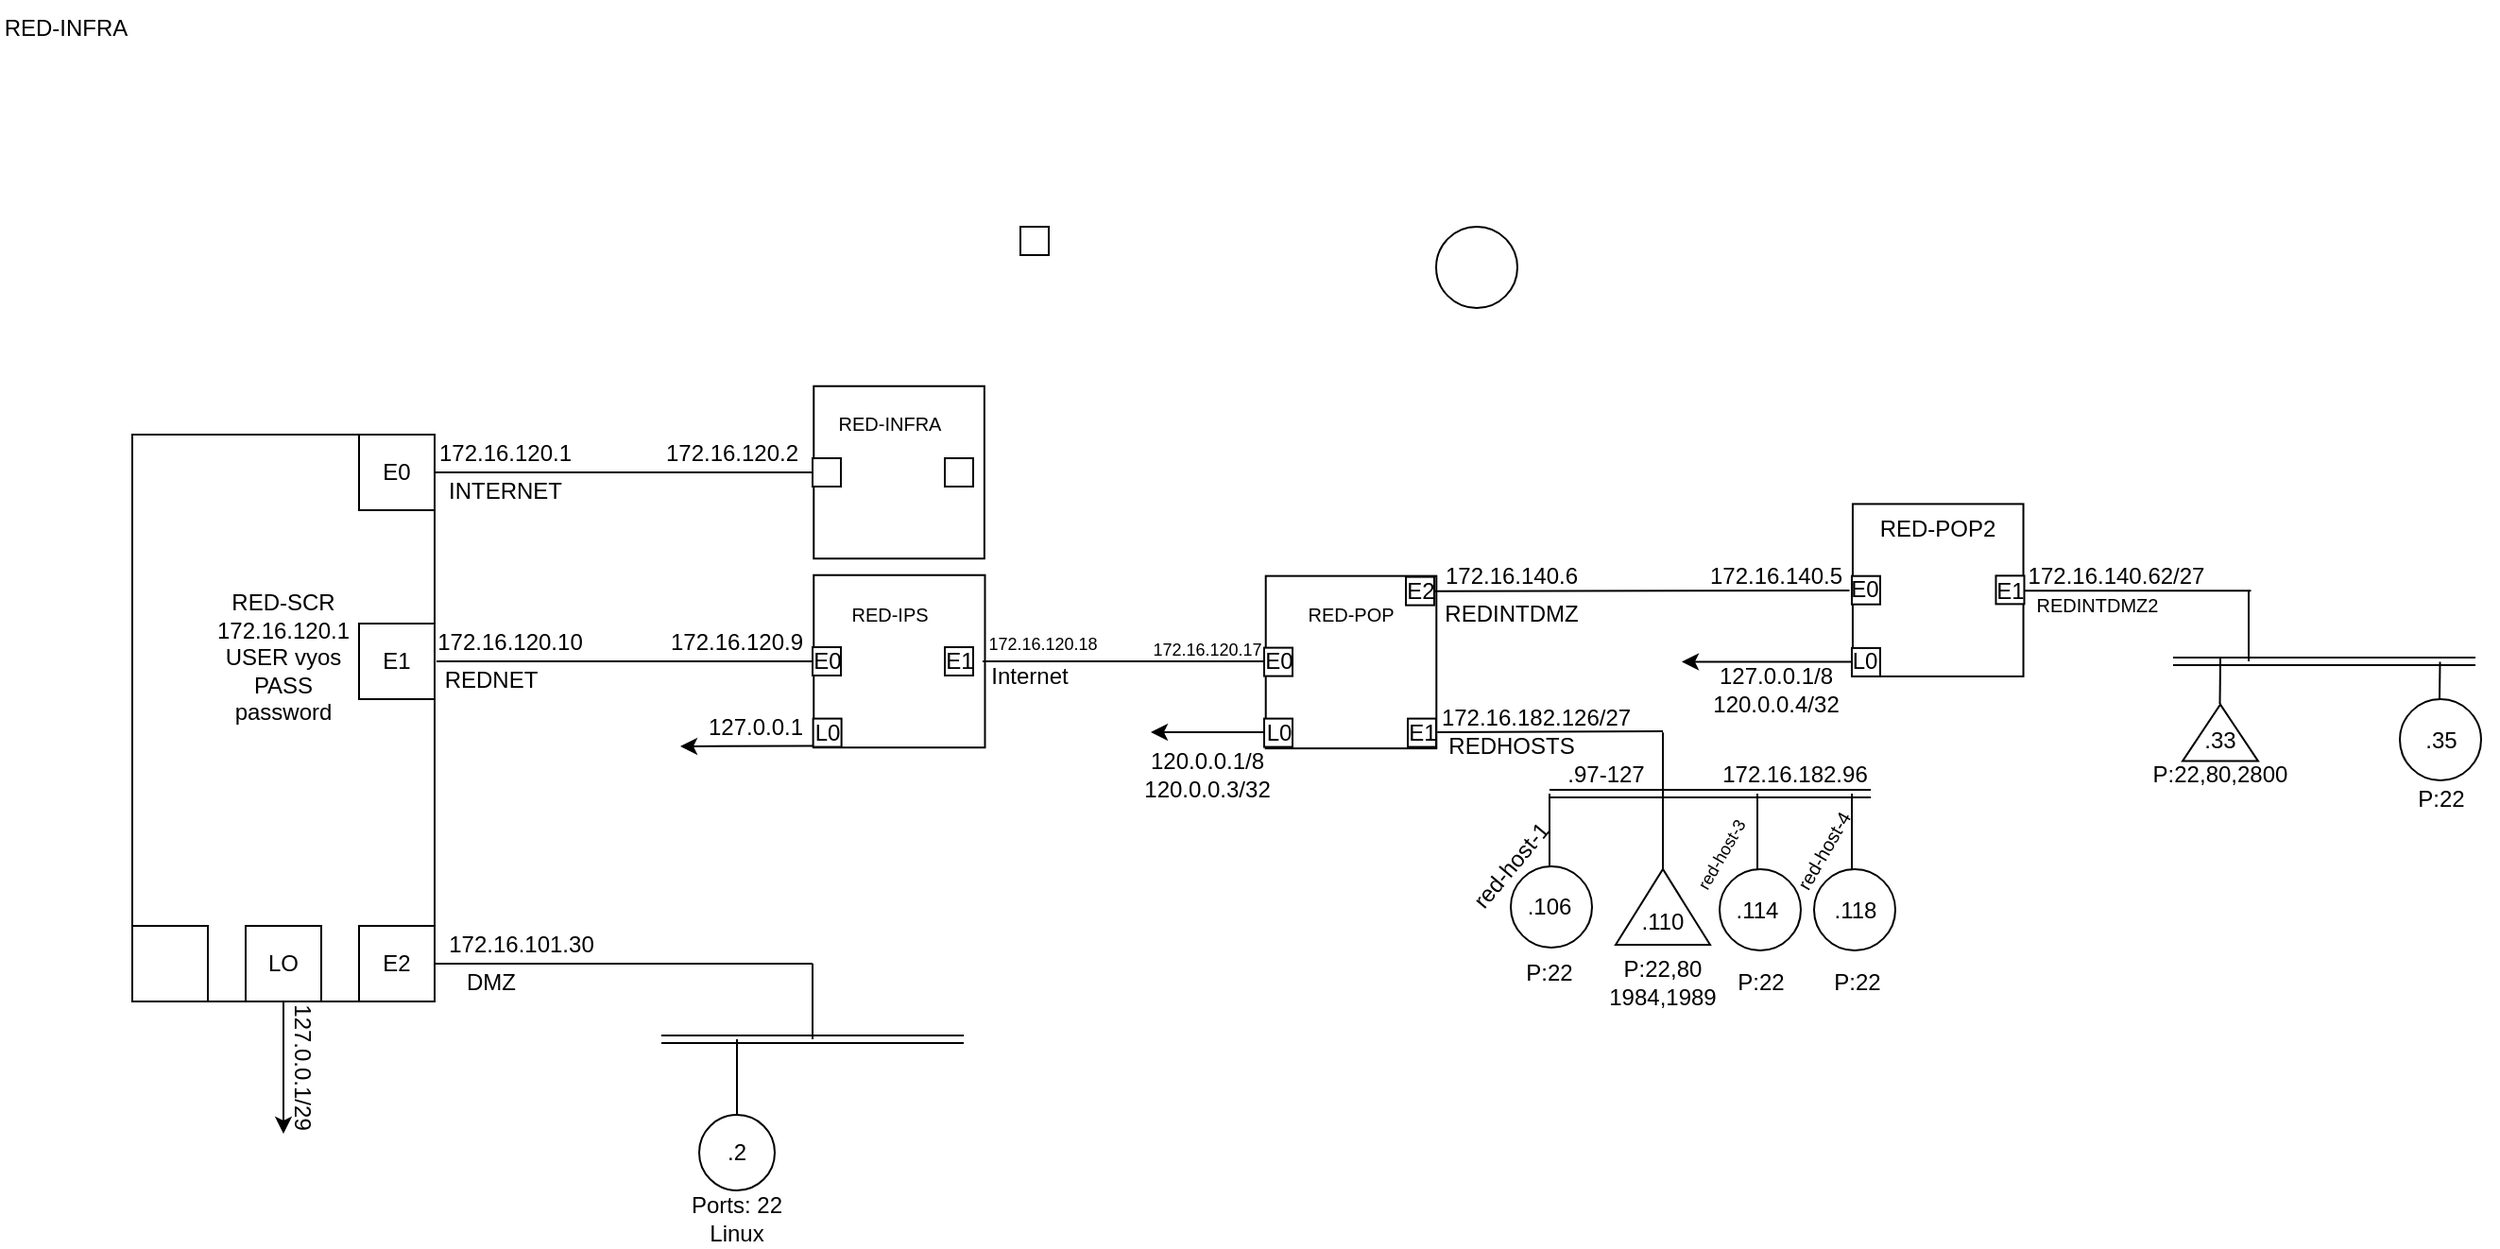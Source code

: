 <mxfile version="28.1.0">
  <diagram name="Page-1" id="lNdu_sH9OAb6CweIbx1Z">
    <mxGraphModel dx="2037" dy="2190" grid="1" gridSize="10" guides="1" tooltips="1" connect="1" arrows="1" fold="1" page="1" pageScale="1" pageWidth="850" pageHeight="1100" math="0" shadow="0">
      <root>
        <mxCell id="0" />
        <mxCell id="1" parent="0" />
        <mxCell id="_46d_c3dGUkE7WiwYYym-16" value="" style="rounded=0;whiteSpace=wrap;html=1;rotation=90;" parent="1" vertex="1">
          <mxGeometry x="90" y="230" width="300" height="160" as="geometry" />
        </mxCell>
        <mxCell id="_46d_c3dGUkE7WiwYYym-18" value="RED-SCR&lt;div&gt;172.16.120.1&lt;/div&gt;&lt;div&gt;USER vyos&lt;/div&gt;&lt;div&gt;PASS password&lt;/div&gt;&lt;div&gt;&lt;br&gt;&lt;/div&gt;" style="text;html=1;align=center;verticalAlign=middle;whiteSpace=wrap;rounded=0;" parent="1" vertex="1">
          <mxGeometry x="210" y="270" width="60" height="30" as="geometry" />
        </mxCell>
        <mxCell id="_46d_c3dGUkE7WiwYYym-19" value="" style="whiteSpace=wrap;html=1;aspect=fixed;" parent="1" vertex="1">
          <mxGeometry x="280" y="260" width="40" height="40" as="geometry" />
        </mxCell>
        <mxCell id="_46d_c3dGUkE7WiwYYym-20" value="" style="whiteSpace=wrap;html=1;aspect=fixed;" parent="1" vertex="1">
          <mxGeometry x="280" y="160" width="40" height="40" as="geometry" />
        </mxCell>
        <mxCell id="_46d_c3dGUkE7WiwYYym-21" value="E2" style="whiteSpace=wrap;html=1;aspect=fixed;" parent="1" vertex="1">
          <mxGeometry x="280" y="420" width="40" height="40" as="geometry" />
        </mxCell>
        <mxCell id="_46d_c3dGUkE7WiwYYym-22" value="" style="whiteSpace=wrap;html=1;aspect=fixed;" parent="1" vertex="1">
          <mxGeometry x="160" y="420" width="40" height="40" as="geometry" />
        </mxCell>
        <mxCell id="_46d_c3dGUkE7WiwYYym-23" value="" style="whiteSpace=wrap;html=1;aspect=fixed;" parent="1" vertex="1">
          <mxGeometry x="220" y="420" width="40" height="40" as="geometry" />
        </mxCell>
        <mxCell id="_46d_c3dGUkE7WiwYYym-24" value="E0" style="text;html=1;align=center;verticalAlign=middle;whiteSpace=wrap;rounded=0;" parent="1" vertex="1">
          <mxGeometry x="270" y="165" width="60" height="30" as="geometry" />
        </mxCell>
        <mxCell id="_46d_c3dGUkE7WiwYYym-25" value="E1" style="text;html=1;align=center;verticalAlign=middle;whiteSpace=wrap;rounded=0;" parent="1" vertex="1">
          <mxGeometry x="270" y="265" width="60" height="30" as="geometry" />
        </mxCell>
        <mxCell id="_46d_c3dGUkE7WiwYYym-28" value="" style="endArrow=none;html=1;rounded=0;" parent="1" edge="1">
          <mxGeometry width="50" height="50" relative="1" as="geometry">
            <mxPoint x="320" y="440" as="sourcePoint" />
            <mxPoint x="520" y="440" as="targetPoint" />
          </mxGeometry>
        </mxCell>
        <mxCell id="_46d_c3dGUkE7WiwYYym-29" value="" style="endArrow=none;html=1;rounded=0;" parent="1" edge="1">
          <mxGeometry width="50" height="50" relative="1" as="geometry">
            <mxPoint x="520" y="480" as="sourcePoint" />
            <mxPoint x="520" y="440" as="targetPoint" />
          </mxGeometry>
        </mxCell>
        <mxCell id="_46d_c3dGUkE7WiwYYym-30" value="" style="shape=link;html=1;rounded=0;" parent="1" edge="1">
          <mxGeometry width="100" relative="1" as="geometry">
            <mxPoint x="440" y="480" as="sourcePoint" />
            <mxPoint x="600" y="480" as="targetPoint" />
          </mxGeometry>
        </mxCell>
        <mxCell id="_46d_c3dGUkE7WiwYYym-31" value="" style="endArrow=none;html=1;rounded=0;" parent="1" edge="1">
          <mxGeometry width="50" height="50" relative="1" as="geometry">
            <mxPoint x="320" y="180" as="sourcePoint" />
            <mxPoint x="520" y="180" as="targetPoint" />
          </mxGeometry>
        </mxCell>
        <mxCell id="_46d_c3dGUkE7WiwYYym-34" value="172.16.120.1" style="text;html=1;align=center;verticalAlign=middle;whiteSpace=wrap;rounded=0;" parent="1" vertex="1">
          <mxGeometry x="330" y="160" width="55" height="20" as="geometry" />
        </mxCell>
        <mxCell id="_46d_c3dGUkE7WiwYYym-35" value="INTERNET" style="text;html=1;align=center;verticalAlign=middle;whiteSpace=wrap;rounded=0;" parent="1" vertex="1">
          <mxGeometry x="330" y="180" width="55" height="20" as="geometry" />
        </mxCell>
        <mxCell id="_46d_c3dGUkE7WiwYYym-36" value="172.16.120.10" style="text;html=1;align=center;verticalAlign=middle;whiteSpace=wrap;rounded=0;" parent="1" vertex="1">
          <mxGeometry x="330" y="260" width="60" height="20" as="geometry" />
        </mxCell>
        <mxCell id="_46d_c3dGUkE7WiwYYym-37" value="REDNET" style="text;html=1;align=center;verticalAlign=middle;whiteSpace=wrap;rounded=0;" parent="1" vertex="1">
          <mxGeometry x="320" y="280" width="60" height="20" as="geometry" />
        </mxCell>
        <mxCell id="qMjwH2dMVCEwPad2tPBn-1" value="172.16.101.30" style="text;html=1;align=center;verticalAlign=middle;whiteSpace=wrap;rounded=0;" parent="1" vertex="1">
          <mxGeometry x="342" y="420" width="48" height="20" as="geometry" />
        </mxCell>
        <mxCell id="qMjwH2dMVCEwPad2tPBn-2" value="DMZ" style="text;html=1;align=center;verticalAlign=middle;whiteSpace=wrap;rounded=0;" parent="1" vertex="1">
          <mxGeometry x="326" y="440" width="48" height="20" as="geometry" />
        </mxCell>
        <mxCell id="qMjwH2dMVCEwPad2tPBn-3" value="LO" style="text;html=1;align=center;verticalAlign=middle;whiteSpace=wrap;rounded=0;" parent="1" vertex="1">
          <mxGeometry x="210" y="425" width="60" height="30" as="geometry" />
        </mxCell>
        <mxCell id="qMjwH2dMVCEwPad2tPBn-4" value="" style="endArrow=classic;html=1;rounded=0;exitX=0.5;exitY=1;exitDx=0;exitDy=0;" parent="1" source="_46d_c3dGUkE7WiwYYym-23" edge="1">
          <mxGeometry width="50" height="50" relative="1" as="geometry">
            <mxPoint x="190" y="580" as="sourcePoint" />
            <mxPoint x="240" y="530" as="targetPoint" />
          </mxGeometry>
        </mxCell>
        <mxCell id="qMjwH2dMVCEwPad2tPBn-5" value="127.0.0.1/29" style="text;html=1;align=center;verticalAlign=middle;whiteSpace=wrap;rounded=0;rotation=90;" parent="1" vertex="1">
          <mxGeometry x="220" y="480" width="60" height="30" as="geometry" />
        </mxCell>
        <mxCell id="qMjwH2dMVCEwPad2tPBn-7" value="" style="endArrow=none;html=1;rounded=0;" parent="1" edge="1">
          <mxGeometry width="50" height="50" relative="1" as="geometry">
            <mxPoint x="480" y="520" as="sourcePoint" />
            <mxPoint x="480" y="480" as="targetPoint" />
          </mxGeometry>
        </mxCell>
        <mxCell id="qMjwH2dMVCEwPad2tPBn-8" value="" style="ellipse;whiteSpace=wrap;html=1;aspect=fixed;" parent="1" vertex="1">
          <mxGeometry x="460" y="520" width="40" height="40" as="geometry" />
        </mxCell>
        <mxCell id="qMjwH2dMVCEwPad2tPBn-9" value=".2" style="text;html=1;align=center;verticalAlign=middle;whiteSpace=wrap;rounded=0;" parent="1" vertex="1">
          <mxGeometry x="450" y="525" width="60" height="30" as="geometry" />
        </mxCell>
        <mxCell id="qMjwH2dMVCEwPad2tPBn-10" value="Ports: 22&lt;div&gt;Linux&lt;/div&gt;" style="text;html=1;align=center;verticalAlign=middle;whiteSpace=wrap;rounded=0;" parent="1" vertex="1">
          <mxGeometry x="450" y="560" width="60" height="30" as="geometry" />
        </mxCell>
        <mxCell id="qMjwH2dMVCEwPad2tPBn-11" value="" style="rounded=0;whiteSpace=wrap;html=1;rotation=90;" parent="1" vertex="1">
          <mxGeometry x="520.16" y="134.84" width="91.25" height="90.3" as="geometry" />
        </mxCell>
        <mxCell id="qMjwH2dMVCEwPad2tPBn-12" value="RED-INFRA" style="text;html=1;align=center;verticalAlign=middle;whiteSpace=wrap;rounded=0;" parent="1" vertex="1">
          <mxGeometry x="90" y="-70" width="70" height="30" as="geometry" />
        </mxCell>
        <mxCell id="qMjwH2dMVCEwPad2tPBn-13" value="" style="rounded=0;whiteSpace=wrap;html=1;rotation=90;" parent="1" vertex="1">
          <mxGeometry x="520.31" y="234.68" width="91.25" height="90.62" as="geometry" />
        </mxCell>
        <mxCell id="qMjwH2dMVCEwPad2tPBn-14" value="&lt;font style=&quot;font-size: 10px;&quot;&gt;RED-INFRA&lt;/font&gt;" style="text;html=1;align=center;verticalAlign=middle;whiteSpace=wrap;rounded=0;" parent="1" vertex="1">
          <mxGeometry x="531.26" y="139.37" width="60" height="30" as="geometry" />
        </mxCell>
        <mxCell id="qMjwH2dMVCEwPad2tPBn-15" value="172.16.120.2" style="text;html=1;align=center;verticalAlign=middle;whiteSpace=wrap;rounded=0;" parent="1" vertex="1">
          <mxGeometry x="450" y="160" width="55" height="20" as="geometry" />
        </mxCell>
        <mxCell id="qMjwH2dMVCEwPad2tPBn-16" value="&lt;font style=&quot;font-size: 10px;&quot;&gt;RED-IPS&lt;/font&gt;" style="text;html=1;align=center;verticalAlign=middle;whiteSpace=wrap;rounded=0;" parent="1" vertex="1">
          <mxGeometry x="531.26" y="240" width="60" height="30" as="geometry" />
        </mxCell>
        <mxCell id="qMjwH2dMVCEwPad2tPBn-17" value="172.16.120.9" style="text;html=1;align=center;verticalAlign=middle;whiteSpace=wrap;rounded=0;" parent="1" vertex="1">
          <mxGeometry x="450" y="260" width="60" height="20" as="geometry" />
        </mxCell>
        <mxCell id="qMjwH2dMVCEwPad2tPBn-18" value="" style="whiteSpace=wrap;html=1;aspect=fixed;" parent="1" vertex="1">
          <mxGeometry x="520" y="172.5" width="15" height="15" as="geometry" />
        </mxCell>
        <mxCell id="qMjwH2dMVCEwPad2tPBn-19" value="" style="whiteSpace=wrap;html=1;aspect=fixed;" parent="1" vertex="1">
          <mxGeometry x="590" y="172.5" width="15" height="15" as="geometry" />
        </mxCell>
        <mxCell id="qMjwH2dMVCEwPad2tPBn-20" value="" style="whiteSpace=wrap;html=1;aspect=fixed;" parent="1" vertex="1">
          <mxGeometry x="590" y="272.49" width="15" height="15" as="geometry" />
        </mxCell>
        <mxCell id="qMjwH2dMVCEwPad2tPBn-21" value="" style="whiteSpace=wrap;html=1;aspect=fixed;" parent="1" vertex="1">
          <mxGeometry x="520" y="272.49" width="15" height="15" as="geometry" />
        </mxCell>
        <mxCell id="qMjwH2dMVCEwPad2tPBn-23" value="" style="endArrow=none;html=1;rounded=0;" parent="1" edge="1">
          <mxGeometry width="50" height="50" relative="1" as="geometry">
            <mxPoint x="610" y="280" as="sourcePoint" />
            <mxPoint x="760" y="280" as="targetPoint" />
          </mxGeometry>
        </mxCell>
        <mxCell id="qMjwH2dMVCEwPad2tPBn-24" value="Internet" style="text;html=1;align=center;verticalAlign=middle;whiteSpace=wrap;rounded=0;" parent="1" vertex="1">
          <mxGeometry x="605" y="272.8" width="60" height="30" as="geometry" />
        </mxCell>
        <mxCell id="qMjwH2dMVCEwPad2tPBn-25" value="&lt;font style=&quot;font-size: 9px;&quot;&gt;172.16.120.18&lt;/font&gt;" style="text;html=1;align=center;verticalAlign=middle;whiteSpace=wrap;rounded=0;" parent="1" vertex="1">
          <mxGeometry x="611.56" y="255" width="60" height="30" as="geometry" />
        </mxCell>
        <mxCell id="qMjwH2dMVCEwPad2tPBn-26" value="" style="whiteSpace=wrap;html=1;aspect=fixed;" parent="1" vertex="1">
          <mxGeometry x="520.31" y="310.3" width="15" height="15" as="geometry" />
        </mxCell>
        <mxCell id="qMjwH2dMVCEwPad2tPBn-27" value="E1" style="text;html=1;align=center;verticalAlign=middle;whiteSpace=wrap;rounded=0;" parent="1" vertex="1">
          <mxGeometry x="567.5" y="264.99" width="60" height="30" as="geometry" />
        </mxCell>
        <mxCell id="qMjwH2dMVCEwPad2tPBn-30" value="" style="endArrow=none;html=1;rounded=0;exitX=0.4;exitY=-0.006;exitDx=0;exitDy=0;exitPerimeter=0;" parent="1" source="_46d_c3dGUkE7WiwYYym-16" edge="1">
          <mxGeometry width="50" height="50" relative="1" as="geometry">
            <mxPoint x="321" y="280" as="sourcePoint" />
            <mxPoint x="520" y="279.991" as="targetPoint" />
          </mxGeometry>
        </mxCell>
        <mxCell id="qMjwH2dMVCEwPad2tPBn-31" value="L0" style="text;html=1;align=center;verticalAlign=middle;whiteSpace=wrap;rounded=0;" parent="1" vertex="1">
          <mxGeometry x="497.5" y="302.8" width="60" height="30" as="geometry" />
        </mxCell>
        <mxCell id="qMjwH2dMVCEwPad2tPBn-34" value="" style="endArrow=classic;html=1;rounded=0;" parent="1" edge="1">
          <mxGeometry width="50" height="50" relative="1" as="geometry">
            <mxPoint x="520" y="324.73" as="sourcePoint" />
            <mxPoint x="450" y="325" as="targetPoint" />
          </mxGeometry>
        </mxCell>
        <mxCell id="qMjwH2dMVCEwPad2tPBn-35" value="127.0.0.1" style="text;html=1;align=center;verticalAlign=middle;whiteSpace=wrap;rounded=0;" parent="1" vertex="1">
          <mxGeometry x="460.31" y="300" width="60" height="30" as="geometry" />
        </mxCell>
        <mxCell id="qMjwH2dMVCEwPad2tPBn-38" value="E0" style="text;html=1;align=center;verticalAlign=middle;whiteSpace=wrap;rounded=0;" parent="1" vertex="1">
          <mxGeometry x="497.5" y="265" width="60" height="30" as="geometry" />
        </mxCell>
        <mxCell id="qMjwH2dMVCEwPad2tPBn-39" value="" style="rounded=0;whiteSpace=wrap;html=1;rotation=90;" parent="1" vertex="1">
          <mxGeometry x="759.375" y="235.295" width="91.25" height="90.3" as="geometry" />
        </mxCell>
        <mxCell id="qMjwH2dMVCEwPad2tPBn-40" value="&lt;font style=&quot;font-size: 10px;&quot;&gt;RED-POP&lt;/font&gt;" style="text;html=1;align=center;verticalAlign=middle;whiteSpace=wrap;rounded=0;" parent="1" vertex="1">
          <mxGeometry x="775" y="240" width="60" height="30" as="geometry" />
        </mxCell>
        <mxCell id="qMjwH2dMVCEwPad2tPBn-41" value="" style="whiteSpace=wrap;html=1;aspect=fixed;" parent="1" vertex="1">
          <mxGeometry x="630" y="50" width="15" height="15" as="geometry" />
        </mxCell>
        <mxCell id="qMjwH2dMVCEwPad2tPBn-43" value="" style="whiteSpace=wrap;html=1;aspect=fixed;" parent="1" vertex="1">
          <mxGeometry x="759" y="272.8" width="15" height="15" as="geometry" />
        </mxCell>
        <mxCell id="qMjwH2dMVCEwPad2tPBn-44" value="" style="whiteSpace=wrap;html=1;aspect=fixed;" parent="1" vertex="1">
          <mxGeometry x="835" y="310.3" width="15" height="15" as="geometry" />
        </mxCell>
        <mxCell id="qMjwH2dMVCEwPad2tPBn-45" value="&lt;font style=&quot;font-size: 9px;&quot;&gt;172.16.120.17&lt;/font&gt;" style="text;html=1;align=center;verticalAlign=middle;whiteSpace=wrap;rounded=0;" parent="1" vertex="1">
          <mxGeometry x="699" y="257.8" width="60" height="30" as="geometry" />
        </mxCell>
        <mxCell id="qMjwH2dMVCEwPad2tPBn-46" value="E0" style="text;html=1;align=center;verticalAlign=middle;whiteSpace=wrap;rounded=0;" parent="1" vertex="1">
          <mxGeometry x="736.5" y="265.3" width="60" height="30" as="geometry" />
        </mxCell>
        <mxCell id="qMjwH2dMVCEwPad2tPBn-47" value="E1" style="text;html=1;align=center;verticalAlign=middle;whiteSpace=wrap;rounded=0;" parent="1" vertex="1">
          <mxGeometry x="812.5" y="302.8" width="60" height="30" as="geometry" />
        </mxCell>
        <mxCell id="qMjwH2dMVCEwPad2tPBn-48" value="" style="whiteSpace=wrap;html=1;aspect=fixed;" parent="1" vertex="1">
          <mxGeometry x="834" y="235.3" width="15" height="15" as="geometry" />
        </mxCell>
        <mxCell id="qMjwH2dMVCEwPad2tPBn-49" value="E2" style="text;html=1;align=center;verticalAlign=middle;whiteSpace=wrap;rounded=0;" parent="1" vertex="1">
          <mxGeometry x="811.5" y="227.8" width="60" height="30" as="geometry" />
        </mxCell>
        <mxCell id="qMjwH2dMVCEwPad2tPBn-50" value="" style="whiteSpace=wrap;html=1;aspect=fixed;" parent="1" vertex="1">
          <mxGeometry x="759" y="310.3" width="15" height="15" as="geometry" />
        </mxCell>
        <mxCell id="qMjwH2dMVCEwPad2tPBn-51" value="L0" style="text;html=1;align=center;verticalAlign=middle;whiteSpace=wrap;rounded=0;" parent="1" vertex="1">
          <mxGeometry x="736.5" y="302.8" width="60" height="30" as="geometry" />
        </mxCell>
        <mxCell id="qMjwH2dMVCEwPad2tPBn-53" value="" style="endArrow=classic;html=1;rounded=0;" parent="1" edge="1">
          <mxGeometry width="50" height="50" relative="1" as="geometry">
            <mxPoint x="759" y="317.46" as="sourcePoint" />
            <mxPoint x="699" y="317.46" as="targetPoint" />
          </mxGeometry>
        </mxCell>
        <mxCell id="qMjwH2dMVCEwPad2tPBn-54" value="120.0.0.1/8&lt;div&gt;120.0.0.3/32&lt;/div&gt;" style="text;html=1;align=center;verticalAlign=middle;whiteSpace=wrap;rounded=0;" parent="1" vertex="1">
          <mxGeometry x="698.99" y="325.31" width="60" height="30" as="geometry" />
        </mxCell>
        <mxCell id="qMjwH2dMVCEwPad2tPBn-56" value="" style="endArrow=none;html=1;rounded=0;" parent="1" edge="1">
          <mxGeometry width="50" height="50" relative="1" as="geometry">
            <mxPoint x="849" y="242.93" as="sourcePoint" />
            <mxPoint x="1068.75" y="242.46" as="targetPoint" />
          </mxGeometry>
        </mxCell>
        <mxCell id="qMjwH2dMVCEwPad2tPBn-57" value="" style="rounded=0;whiteSpace=wrap;html=1;rotation=90;" parent="1" vertex="1">
          <mxGeometry x="1069.995" y="197.195" width="91.25" height="90.3" as="geometry" />
        </mxCell>
        <mxCell id="qMjwH2dMVCEwPad2tPBn-58" value="" style="endArrow=none;html=1;rounded=0;" parent="1" edge="1">
          <mxGeometry width="50" height="50" relative="1" as="geometry">
            <mxPoint x="850.62" y="317.46" as="sourcePoint" />
            <mxPoint x="970" y="317" as="targetPoint" />
          </mxGeometry>
        </mxCell>
        <mxCell id="qMjwH2dMVCEwPad2tPBn-59" value="REDINTDMZ" style="text;html=1;align=center;verticalAlign=middle;whiteSpace=wrap;rounded=0;" parent="1" vertex="1">
          <mxGeometry x="860" y="240" width="60" height="30" as="geometry" />
        </mxCell>
        <mxCell id="qMjwH2dMVCEwPad2tPBn-60" value="172.16.140.6" style="text;html=1;align=center;verticalAlign=middle;whiteSpace=wrap;rounded=0;" parent="1" vertex="1">
          <mxGeometry x="860" y="220.3" width="60" height="30" as="geometry" />
        </mxCell>
        <mxCell id="qMjwH2dMVCEwPad2tPBn-62" value="172.16.140.5" style="text;html=1;align=center;verticalAlign=middle;whiteSpace=wrap;rounded=0;" parent="1" vertex="1">
          <mxGeometry x="1000" y="220.3" width="60" height="30" as="geometry" />
        </mxCell>
        <mxCell id="qMjwH2dMVCEwPad2tPBn-63" value="" style="whiteSpace=wrap;html=1;aspect=fixed;" parent="1" vertex="1">
          <mxGeometry x="1069.99" y="234.85" width="15" height="15" as="geometry" />
        </mxCell>
        <mxCell id="qMjwH2dMVCEwPad2tPBn-64" value="" style="endArrow=none;html=1;rounded=0;" parent="1" edge="1">
          <mxGeometry width="50" height="50" relative="1" as="geometry">
            <mxPoint x="970" y="350" as="sourcePoint" />
            <mxPoint x="970" y="317.66" as="targetPoint" />
          </mxGeometry>
        </mxCell>
        <mxCell id="qMjwH2dMVCEwPad2tPBn-65" value="" style="shape=link;html=1;rounded=0;" parent="1" edge="1">
          <mxGeometry width="100" relative="1" as="geometry">
            <mxPoint x="910" y="350" as="sourcePoint" />
            <mxPoint x="1080" y="350" as="targetPoint" />
          </mxGeometry>
        </mxCell>
        <mxCell id="qMjwH2dMVCEwPad2tPBn-66" value="REDHOSTS" style="text;html=1;align=center;verticalAlign=middle;whiteSpace=wrap;rounded=0;" parent="1" vertex="1">
          <mxGeometry x="860" y="310.3" width="60" height="30" as="geometry" />
        </mxCell>
        <mxCell id="qMjwH2dMVCEwPad2tPBn-67" value="172.16.182.126/27" style="text;html=1;align=center;verticalAlign=middle;whiteSpace=wrap;rounded=0;" parent="1" vertex="1">
          <mxGeometry x="872.5" y="294.99" width="60" height="30" as="geometry" />
        </mxCell>
        <mxCell id="qMjwH2dMVCEwPad2tPBn-68" value=".97-127" style="text;html=1;align=center;verticalAlign=middle;whiteSpace=wrap;rounded=0;" parent="1" vertex="1">
          <mxGeometry x="910" y="324.99" width="60" height="30" as="geometry" />
        </mxCell>
        <mxCell id="qMjwH2dMVCEwPad2tPBn-69" value="172.16.182.96" style="text;html=1;align=center;verticalAlign=middle;whiteSpace=wrap;rounded=0;" parent="1" vertex="1">
          <mxGeometry x="1009.99" y="324.99" width="60" height="30" as="geometry" />
        </mxCell>
        <mxCell id="qMjwH2dMVCEwPad2tPBn-70" value="" style="endArrow=none;html=1;rounded=0;" parent="1" edge="1">
          <mxGeometry width="50" height="50" relative="1" as="geometry">
            <mxPoint x="910" y="390" as="sourcePoint" />
            <mxPoint x="910" y="350" as="targetPoint" />
          </mxGeometry>
        </mxCell>
        <mxCell id="qMjwH2dMVCEwPad2tPBn-71" value="" style="endArrow=none;html=1;rounded=0;" parent="1" edge="1">
          <mxGeometry width="50" height="50" relative="1" as="geometry">
            <mxPoint x="970" y="390" as="sourcePoint" />
            <mxPoint x="970" y="350" as="targetPoint" />
          </mxGeometry>
        </mxCell>
        <mxCell id="qMjwH2dMVCEwPad2tPBn-72" value="" style="endArrow=none;html=1;rounded=0;" parent="1" edge="1">
          <mxGeometry width="50" height="50" relative="1" as="geometry">
            <mxPoint x="1020" y="390" as="sourcePoint" />
            <mxPoint x="1020" y="350" as="targetPoint" />
          </mxGeometry>
        </mxCell>
        <mxCell id="qMjwH2dMVCEwPad2tPBn-73" value="" style="endArrow=none;html=1;rounded=0;" parent="1" edge="1">
          <mxGeometry width="50" height="50" relative="1" as="geometry">
            <mxPoint x="1070" y="390" as="sourcePoint" />
            <mxPoint x="1070" y="350" as="targetPoint" />
          </mxGeometry>
        </mxCell>
        <mxCell id="qMjwH2dMVCEwPad2tPBn-74" value="" style="ellipse;whiteSpace=wrap;html=1;aspect=fixed;" parent="1" vertex="1">
          <mxGeometry x="850" y="50" width="43" height="43" as="geometry" />
        </mxCell>
        <mxCell id="qMjwH2dMVCEwPad2tPBn-75" value="" style="ellipse;whiteSpace=wrap;html=1;aspect=fixed;" parent="1" vertex="1">
          <mxGeometry x="889.5" y="388.5" width="43" height="43" as="geometry" />
        </mxCell>
        <mxCell id="qMjwH2dMVCEwPad2tPBn-77" value="" style="ellipse;whiteSpace=wrap;html=1;aspect=fixed;" parent="1" vertex="1">
          <mxGeometry x="1000" y="390" width="43" height="43" as="geometry" />
        </mxCell>
        <mxCell id="qMjwH2dMVCEwPad2tPBn-78" value="" style="ellipse;whiteSpace=wrap;html=1;aspect=fixed;" parent="1" vertex="1">
          <mxGeometry x="1050" y="390" width="43" height="43" as="geometry" />
        </mxCell>
        <mxCell id="qMjwH2dMVCEwPad2tPBn-79" value=".106" style="text;html=1;align=center;verticalAlign=middle;whiteSpace=wrap;rounded=0;" parent="1" vertex="1">
          <mxGeometry x="880" y="395" width="60" height="30" as="geometry" />
        </mxCell>
        <mxCell id="qMjwH2dMVCEwPad2tPBn-81" value=".114" style="text;html=1;align=center;verticalAlign=middle;whiteSpace=wrap;rounded=0;" parent="1" vertex="1">
          <mxGeometry x="990" y="396.5" width="60" height="30" as="geometry" />
        </mxCell>
        <mxCell id="qMjwH2dMVCEwPad2tPBn-82" value=".118" style="text;html=1;align=center;verticalAlign=middle;whiteSpace=wrap;rounded=0;" parent="1" vertex="1">
          <mxGeometry x="1041.5" y="396.5" width="60" height="30" as="geometry" />
        </mxCell>
        <mxCell id="x0B2a0zWloHuhyT1E51N-1" value="" style="whiteSpace=wrap;html=1;aspect=fixed;" vertex="1" parent="1">
          <mxGeometry x="1146.24" y="234.68" width="15" height="15" as="geometry" />
        </mxCell>
        <mxCell id="x0B2a0zWloHuhyT1E51N-2" value="P:22" style="text;html=1;align=center;verticalAlign=middle;whiteSpace=wrap;rounded=0;" vertex="1" parent="1">
          <mxGeometry x="880" y="430" width="60" height="30" as="geometry" />
        </mxCell>
        <mxCell id="x0B2a0zWloHuhyT1E51N-3" value="P:22,80&lt;div&gt;1984,1989&lt;/div&gt;" style="text;html=1;align=center;verticalAlign=middle;whiteSpace=wrap;rounded=0;" vertex="1" parent="1">
          <mxGeometry x="940" y="435" width="60" height="30" as="geometry" />
        </mxCell>
        <mxCell id="x0B2a0zWloHuhyT1E51N-4" value="P:22" style="text;html=1;align=center;verticalAlign=middle;whiteSpace=wrap;rounded=0;" vertex="1" parent="1">
          <mxGeometry x="992" y="435" width="60" height="30" as="geometry" />
        </mxCell>
        <mxCell id="x0B2a0zWloHuhyT1E51N-5" value="P:22" style="text;html=1;align=center;verticalAlign=middle;whiteSpace=wrap;rounded=0;" vertex="1" parent="1">
          <mxGeometry x="1043" y="435" width="60" height="30" as="geometry" />
        </mxCell>
        <mxCell id="x0B2a0zWloHuhyT1E51N-7" value="" style="triangle;whiteSpace=wrap;html=1;rotation=-90;" vertex="1" parent="1">
          <mxGeometry x="950" y="385" width="40" height="50" as="geometry" />
        </mxCell>
        <mxCell id="x0B2a0zWloHuhyT1E51N-8" value=".110" style="text;html=1;align=center;verticalAlign=middle;whiteSpace=wrap;rounded=0;" vertex="1" parent="1">
          <mxGeometry x="940" y="403" width="60" height="30" as="geometry" />
        </mxCell>
        <mxCell id="x0B2a0zWloHuhyT1E51N-10" value="red-host-1" style="text;html=1;align=center;verticalAlign=middle;whiteSpace=wrap;rounded=0;rotation=-50;" vertex="1" parent="1">
          <mxGeometry x="860" y="373" width="60" height="30" as="geometry" />
        </mxCell>
        <mxCell id="x0B2a0zWloHuhyT1E51N-11" value="&lt;font style=&quot;font-size: 10px;&quot;&gt;red-host-4&lt;/font&gt;" style="text;html=1;align=center;verticalAlign=middle;whiteSpace=wrap;rounded=0;rotation=-60;" vertex="1" parent="1">
          <mxGeometry x="1024.99" y="365" width="60" height="30" as="geometry" />
        </mxCell>
        <mxCell id="x0B2a0zWloHuhyT1E51N-12" value="&lt;font style=&quot;font-size: 9px;&quot;&gt;red-host-3&lt;/font&gt;" style="text;html=1;align=center;verticalAlign=middle;whiteSpace=wrap;rounded=0;rotation=-60;" vertex="1" parent="1">
          <mxGeometry x="970" y="366.5" width="60" height="30" as="geometry" />
        </mxCell>
        <mxCell id="x0B2a0zWloHuhyT1E51N-13" value="RED-POP2" style="text;html=1;align=center;verticalAlign=middle;whiteSpace=wrap;rounded=0;" vertex="1" parent="1">
          <mxGeometry x="1079.12" y="195.14" width="73" height="30" as="geometry" />
        </mxCell>
        <mxCell id="x0B2a0zWloHuhyT1E51N-14" value="E0" style="text;html=1;align=center;verticalAlign=middle;whiteSpace=wrap;rounded=0;" vertex="1" parent="1">
          <mxGeometry x="1047.49" y="227.18" width="60" height="30" as="geometry" />
        </mxCell>
        <mxCell id="x0B2a0zWloHuhyT1E51N-16" value="E1" style="text;html=1;align=center;verticalAlign=middle;whiteSpace=wrap;rounded=0;" vertex="1" parent="1">
          <mxGeometry x="1123.74" y="227.8" width="60" height="30" as="geometry" />
        </mxCell>
        <mxCell id="x0B2a0zWloHuhyT1E51N-17" value="" style="whiteSpace=wrap;html=1;aspect=fixed;" vertex="1" parent="1">
          <mxGeometry x="1069.99" y="272.95" width="15" height="15" as="geometry" />
        </mxCell>
        <mxCell id="x0B2a0zWloHuhyT1E51N-18" value="L0" style="text;html=1;align=center;verticalAlign=middle;whiteSpace=wrap;rounded=0;" vertex="1" parent="1">
          <mxGeometry x="1047.49" y="265.45" width="60" height="30" as="geometry" />
        </mxCell>
        <mxCell id="x0B2a0zWloHuhyT1E51N-19" value="" style="endArrow=classic;html=1;rounded=0;" edge="1" parent="1">
          <mxGeometry width="50" height="50" relative="1" as="geometry">
            <mxPoint x="1069.99" y="280.25" as="sourcePoint" />
            <mxPoint x="979.99" y="280.25" as="targetPoint" />
          </mxGeometry>
        </mxCell>
        <mxCell id="x0B2a0zWloHuhyT1E51N-20" value="127.0.0.1/8&lt;div&gt;120.0.0.4/32&lt;/div&gt;" style="text;html=1;align=center;verticalAlign=middle;whiteSpace=wrap;rounded=0;" vertex="1" parent="1">
          <mxGeometry x="1000" y="280.3" width="60" height="30" as="geometry" />
        </mxCell>
        <mxCell id="x0B2a0zWloHuhyT1E51N-21" value="" style="endArrow=none;html=1;rounded=0;" edge="1" parent="1">
          <mxGeometry width="50" height="50" relative="1" as="geometry">
            <mxPoint x="1161.24" y="242.6" as="sourcePoint" />
            <mxPoint x="1281.24" y="242.6" as="targetPoint" />
          </mxGeometry>
        </mxCell>
        <mxCell id="x0B2a0zWloHuhyT1E51N-22" value="&lt;font style=&quot;font-size: 10px;&quot;&gt;REDINTDMZ2&lt;/font&gt;" style="text;html=1;align=center;verticalAlign=middle;whiteSpace=wrap;rounded=0;" vertex="1" parent="1">
          <mxGeometry x="1170" y="234.99" width="60" height="30" as="geometry" />
        </mxCell>
        <mxCell id="x0B2a0zWloHuhyT1E51N-23" value="172.16.140.62/27" style="text;html=1;align=center;verticalAlign=middle;whiteSpace=wrap;rounded=0;" vertex="1" parent="1">
          <mxGeometry x="1180" y="219.68" width="60" height="30" as="geometry" />
        </mxCell>
        <mxCell id="x0B2a0zWloHuhyT1E51N-24" value="" style="shape=link;html=1;rounded=0;" edge="1" parent="1">
          <mxGeometry width="100" relative="1" as="geometry">
            <mxPoint x="1240" y="280" as="sourcePoint" />
            <mxPoint x="1400" y="280" as="targetPoint" />
          </mxGeometry>
        </mxCell>
        <mxCell id="x0B2a0zWloHuhyT1E51N-25" value="" style="endArrow=none;html=1;rounded=0;" edge="1" parent="1">
          <mxGeometry width="50" height="50" relative="1" as="geometry">
            <mxPoint x="1280" y="280" as="sourcePoint" />
            <mxPoint x="1280" y="242.49" as="targetPoint" />
          </mxGeometry>
        </mxCell>
        <mxCell id="x0B2a0zWloHuhyT1E51N-27" value="" style="ellipse;whiteSpace=wrap;html=1;aspect=fixed;" vertex="1" parent="1">
          <mxGeometry x="1360" y="300" width="43" height="43" as="geometry" />
        </mxCell>
        <mxCell id="x0B2a0zWloHuhyT1E51N-28" value="" style="endArrow=none;html=1;rounded=0;" edge="1" parent="1">
          <mxGeometry width="50" height="50" relative="1" as="geometry">
            <mxPoint x="1264.76" y="302.5" as="sourcePoint" />
            <mxPoint x="1265.02" y="277.5" as="targetPoint" />
          </mxGeometry>
        </mxCell>
        <mxCell id="x0B2a0zWloHuhyT1E51N-30" value="" style="endArrow=none;html=1;rounded=0;" edge="1" parent="1">
          <mxGeometry width="50" height="50" relative="1" as="geometry">
            <mxPoint x="1381" y="300" as="sourcePoint" />
            <mxPoint x="1381.26" y="280.3" as="targetPoint" />
          </mxGeometry>
        </mxCell>
        <mxCell id="x0B2a0zWloHuhyT1E51N-32" value="" style="triangle;whiteSpace=wrap;html=1;rotation=-90;" vertex="1" parent="1">
          <mxGeometry x="1250" y="297.8" width="30" height="40" as="geometry" />
        </mxCell>
        <mxCell id="x0B2a0zWloHuhyT1E51N-33" value=".33" style="text;html=1;align=center;verticalAlign=middle;whiteSpace=wrap;rounded=0;" vertex="1" parent="1">
          <mxGeometry x="1235" y="306.5" width="60" height="30" as="geometry" />
        </mxCell>
        <mxCell id="x0B2a0zWloHuhyT1E51N-34" value="P:22,80,2800" style="text;html=1;align=center;verticalAlign=middle;whiteSpace=wrap;rounded=0;" vertex="1" parent="1">
          <mxGeometry x="1235" y="325.3" width="60" height="30" as="geometry" />
        </mxCell>
        <mxCell id="x0B2a0zWloHuhyT1E51N-35" value=".35" style="text;html=1;align=center;verticalAlign=middle;whiteSpace=wrap;rounded=0;" vertex="1" parent="1">
          <mxGeometry x="1352" y="307" width="60" height="30" as="geometry" />
        </mxCell>
        <mxCell id="x0B2a0zWloHuhyT1E51N-36" value="P:22" style="text;html=1;align=center;verticalAlign=middle;whiteSpace=wrap;rounded=0;" vertex="1" parent="1">
          <mxGeometry x="1352" y="338" width="60" height="30" as="geometry" />
        </mxCell>
      </root>
    </mxGraphModel>
  </diagram>
</mxfile>
